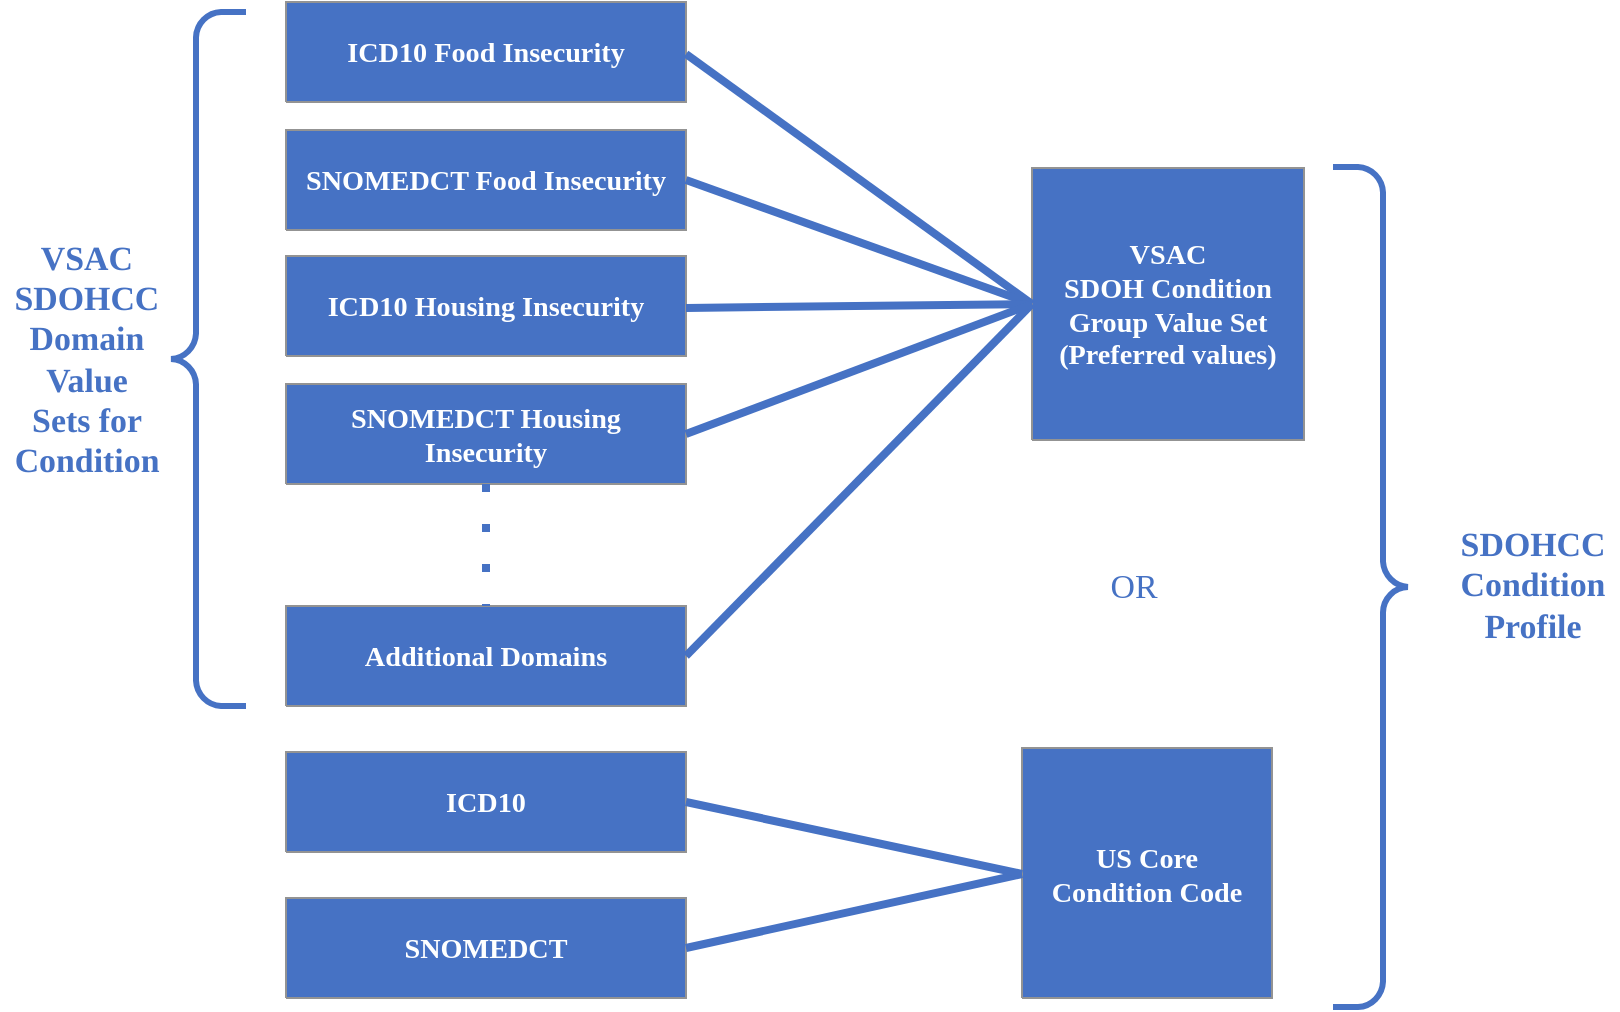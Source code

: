 <mxfile version="19.0.1" type="device"><diagram name="Page-1" id="Page-1"><mxGraphModel dx="2204" dy="969" grid="1" gridSize="10" guides="1" tooltips="1" connect="1" arrows="1" fold="1" page="1" pageScale="1" pageWidth="850" pageHeight="1100" math="0" shadow="0"><root><mxCell id="0"/><mxCell id="1" value="Connector" parent="0"/><mxCell id="2" value="&lt;div style=&quot;font-size: 1px&quot;&gt;&lt;font style=&quot;font-size:14.11px;font-family:Calibri;color:#feffff;direction:ltr;letter-spacing:0px;line-height:120%;opacity:1&quot;&gt;&lt;b&gt;ICD10 Food Insecurity&lt;br/&gt;&lt;/b&gt;&lt;/font&gt;&lt;/div&gt;" style="verticalAlign=middle;align=center;vsdxID=1;fillColor=#4672c4;gradientColor=none;shape=stencil(nZBLDoAgDERP0z3SIyjew0SURgSD+Lu9kMZoXLhwN9O+tukAlrNpJg1SzDH4QW/URgNYgZTkjA4UkwJUgGXng+6DX1zLfmoymdXo17xh5zmRJ6Q42BWCfc2oJfdAr+Yv+AP9Cb7OJ3H/2JG1HNGz/84klThPVCc=);strokeColor=#939393;points=[[0.5,1,0],[1,0.5,0],[0.5,0,0],[0,0.5,0],[0.5,0.5,0]];labelBackgroundColor=none;rounded=0;html=1;whiteSpace=wrap;" parent="1" vertex="1"><mxGeometry x="209" y="93" width="200" height="50" as="geometry"/></mxCell><mxCell id="3" value="&lt;div style=&quot;font-size: 1px&quot;&gt;&lt;font style=&quot;font-size:14.11px;font-family:Calibri;color:#feffff;direction:ltr;letter-spacing:0px;line-height:120%;opacity:1&quot;&gt;&lt;b&gt;SNOMEDCT Food Insecurity&lt;br/&gt;&lt;/b&gt;&lt;/font&gt;&lt;/div&gt;" style="verticalAlign=middle;align=center;vsdxID=2;fillColor=#4672c4;gradientColor=none;shape=stencil(nZBLDoAgDERP0z3SIyjew0SURgSD+Lu9kMZoXLhwN9O+tukAlrNpJg1SzDH4QW/URgNYgZTkjA4UkwJUgGXng+6DX1zLfmoymdXo17xh5zmRJ6Q42BWCfc2oJfdAr+Yv+AP9Cb7OJ3H/2JG1HNGz/84klThPVCc=);strokeColor=#939393;points=[[0.5,1,0],[1,0.5,0],[0.5,0,0],[0,0.5,0],[0.5,0.5,0]];labelBackgroundColor=none;rounded=0;html=1;whiteSpace=wrap;" parent="1" vertex="1"><mxGeometry x="209" y="157" width="200" height="50" as="geometry"/></mxCell><mxCell id="4" value="&lt;div style=&quot;font-size: 1px&quot;&gt;&lt;font style=&quot;font-size:14.11px;font-family:Calibri;color:#feffff;direction:ltr;letter-spacing:0px;line-height:120%;opacity:1&quot;&gt;&lt;b&gt;ICD10 Housing Insecurity&lt;br/&gt;&lt;/b&gt;&lt;/font&gt;&lt;/div&gt;" style="verticalAlign=middle;align=center;vsdxID=3;fillColor=#4672c4;gradientColor=none;shape=stencil(nZBLDoAgDERP0z3SIyjew0SURgSD+Lu9kMZoXLhwN9O+tukAlrNpJg1SzDH4QW/URgNYgZTkjA4UkwJUgGXng+6DX1zLfmoymdXo17xh5zmRJ6Q42BWCfc2oJfdAr+Yv+AP9Cb7OJ3H/2JG1HNGz/84klThPVCc=);strokeColor=#939393;points=[[0.5,1,0],[1,0.5,0],[0.5,0,0],[0,0.5,0],[0.5,0.5,0]];labelBackgroundColor=none;rounded=0;html=1;whiteSpace=wrap;" parent="1" vertex="1"><mxGeometry x="209" y="220" width="200" height="50" as="geometry"/></mxCell><mxCell id="5" value="&lt;div style=&quot;font-size: 1px&quot;&gt;&lt;font style=&quot;font-size:14.11px;font-family:Calibri;color:#feffff;direction:ltr;letter-spacing:0px;line-height:120%;opacity:1&quot;&gt;&lt;b&gt;SNOMEDCT Housing Insecurity&lt;br/&gt;&lt;/b&gt;&lt;/font&gt;&lt;/div&gt;" style="verticalAlign=middle;align=center;vsdxID=4;fillColor=#4672c4;gradientColor=none;shape=stencil(nZBLDoAgDERP0z3SIyjew0SURgSD+Lu9kMZoXLhwN9O+tukAlrNpJg1SzDH4QW/URgNYgZTkjA4UkwJUgGXng+6DX1zLfmoymdXo17xh5zmRJ6Q42BWCfc2oJfdAr+Yv+AP9Cb7OJ3H/2JG1HNGz/84klThPVCc=);strokeColor=#939393;points=[[0.5,1,0],[1,0.5,0],[0.5,0,0],[0,0.5,0],[0.5,0.5,0]];labelBackgroundColor=none;rounded=0;html=1;whiteSpace=wrap;" parent="1" vertex="1"><mxGeometry x="209" y="284" width="200" height="50" as="geometry"/></mxCell><mxCell id="6" value="&lt;div style=&quot;font-size: 1px&quot;&gt;&lt;font style=&quot;font-size:14.11px;font-family:Calibri;color:#feffff;direction:ltr;letter-spacing:0px;line-height:120%;opacity:1&quot;&gt;&lt;b&gt;Additional Domains&lt;br/&gt;&lt;/b&gt;&lt;/font&gt;&lt;/div&gt;" style="verticalAlign=middle;align=center;vsdxID=5;fillColor=#4672c4;gradientColor=none;shape=stencil(nZBLDoAgDERP0z3SIyjew0SURgSD+Lu9kMZoXLhwN9O+tukAlrNpJg1SzDH4QW/URgNYgZTkjA4UkwJUgGXng+6DX1zLfmoymdXo17xh5zmRJ6Q42BWCfc2oJfdAr+Yv+AP9Cb7OJ3H/2JG1HNGz/84klThPVCc=);strokeColor=#939393;points=[[0.5,1,0],[1,0.5,0],[0.5,0,0],[0,0.5,0],[0.5,0.5,0]];labelBackgroundColor=none;rounded=0;html=1;whiteSpace=wrap;" parent="1" vertex="1"><mxGeometry x="209" y="395" width="200" height="50" as="geometry"/></mxCell><mxCell id="7" value="&lt;div style=&quot;font-size: 1px&quot;&gt;&lt;font style=&quot;font-size:14.11px;font-family:Calibri;color:#feffff;direction:ltr;letter-spacing:0px;line-height:120%;opacity:1&quot;&gt;&lt;b&gt;VSAC&lt;br/&gt;SDOH Condition Group Value Set&lt;br/&gt;(Preferred values)&lt;br/&gt;&lt;/b&gt;&lt;/font&gt;&lt;/div&gt;" style="verticalAlign=middle;align=center;vsdxID=6;fillColor=#4672c4;gradientColor=none;shape=stencil(nZBLDoAgDERP0z3SIyjew0SURgSD+Lu9kMZoXLhwN9O+tukAlrNpJg1SzDH4QW/URgNYgZTkjA4UkwJUgGXng+6DX1zLfmoymdXo17xh5zmRJ6Q42BWCfc2oJfdAr+Yv+AP9Cb7OJ3H/2JG1HNGz/84klThPVCc=);strokeColor=#939393;points=[[0,0.5,0],[1,0.5,0],[0.5,1,0],[0.5,0,0]];labelBackgroundColor=none;rounded=0;html=1;whiteSpace=wrap;" parent="1" vertex="1"><mxGeometry x="582" y="176" width="136" height="136" as="geometry"/></mxCell><mxCell id="8" style="vsdxID=16;rotation=270;fillColor=#4672c4;gradientColor=none;shape=stencil(vVPbDoIwDP2aPbLswhSfFf9j0QmLyEiZin/vyLwVxcREfevltKenaYmct6VuDBGs9eC25mjXviRyQYSwdWnA+mARmRM53zgwBbh9vY5+o3tkb+3coe/QxTrWVwh2evSWEVjZehSoEFLDKqTggpSUTyIYrmhBUxFDNwwTqCFnF4Iu0Z1tE3Bee+tqRF5pKEwS2JJNpQuUao/GNE/hl0rSCZ1lL8lH5Ih0IEdSlSE5Cm+Hq++K4e+mY9PBdIxmKZ7u59vm49uefbptrp6Oh+PjuU2Pj/EPpzNkRtBg3L8sPuhjbviRIRS/WeZn);strokeColor=#4672c4;strokeWidth=3;flipH=1;points=[];labelBackgroundColor=none;rounded=0;html=1;whiteSpace=wrap;" parent="1" vertex="1"><mxGeometry x="535" y="373" width="420" height="25" as="geometry"/></mxCell><mxCell id="10" style="vsdxID=17;rotation=90;fillColor=#4672c4;gradientColor=none;shape=stencil(vVPbjoIwEP2aPkLaDmXx2dX/aKRCI1IyVMW/35K6rgNissm6b3M57ZlzMsNg3de6M0zy3qM7mIstfc3gk0lp29qg9SFisGGw3js0FbpTW8a80yNyjI7uPP4wxHd8fCH59THbRmBj20WgIkiNu9DCGxLSAiIYv9EyzWQs3TG5Ih8KfiMYEj3YPkHntbeuJeSNxsokgS3ZN7oirf5iTDcrP1WS5Sk8J1+Q87GayBFpIYgcRd0R6m/FiJdmZzOzlaLTvd1tsez26rduFzM5HIic+/B0F/9hc6bMBBqCnyOL9/nYmx5kKMVjhs0X);strokeColor=#4672c4;strokeWidth=3;flipH=1;points=[];labelBackgroundColor=none;rounded=0;html=1;whiteSpace=wrap;" parent="1" vertex="1"><mxGeometry x="3" y="259" width="347" height="25" as="geometry"/></mxCell><mxCell id="11" value="&lt;div style=&quot;font-size: 1px&quot;&gt;&lt;font style=&quot;font-size:16.93px;font-family:Calibri;color:#4672c4;direction:ltr;letter-spacing:0px;line-height:120%;opacity:1&quot;&gt;&lt;b&gt;VSAC&lt;br/&gt;SDOHCC&lt;br/&gt;Domain&lt;br/&gt;Value&lt;br/&gt;Sets for &lt;br/&gt;Condition&lt;br/&gt;&lt;/b&gt;&lt;/font&gt;&lt;/div&gt;" style="text;vsdxID=17;rotation=359.95;fillColor=none;gradientColor=none;strokeColor=none;strokeWidth=3;flipH=1;points=[];labelBackgroundColor=none;rounded=0;html=1;whiteSpace=wrap;verticalAlign=middle;align=center;;html=1;" parent="10" vertex="1"><mxGeometry x="64" y="-54" width="84.67" height="133.21" as="geometry"/></mxCell><mxCell id="12" value="&lt;div style=&quot;font-size: 1px&quot;&gt;&lt;font style=&quot;font-size:14.11px;font-family:Calibri;color:#feffff;direction:ltr;letter-spacing:0px;line-height:120%;opacity:1&quot;&gt;&lt;b&gt;ICD10&lt;br/&gt;&lt;/b&gt;&lt;/font&gt;&lt;/div&gt;" style="verticalAlign=middle;align=center;vsdxID=18;fillColor=#4672c4;gradientColor=none;shape=stencil(nZBLDoAgDERP0z3SIyjew0SURgSD+Lu9kMZoXLhwN9O+tukAlrNpJg1SzDH4QW/URgNYgZTkjA4UkwJUgGXng+6DX1zLfmoymdXo17xh5zmRJ6Q42BWCfc2oJfdAr+Yv+AP9Cb7OJ3H/2JG1HNGz/84klThPVCc=);strokeColor=#939393;points=[[0.5,1,0],[1,0.5,0],[0.5,0,0],[0,0.5,0],[0.5,0.5,0]];labelBackgroundColor=none;rounded=0;html=1;whiteSpace=wrap;" parent="1" vertex="1"><mxGeometry x="209" y="468" width="200" height="50" as="geometry"/></mxCell><mxCell id="13" value="&lt;div style=&quot;font-size: 1px&quot;&gt;&lt;font style=&quot;font-size:14.11px;font-family:Calibri;color:#feffff;direction:ltr;letter-spacing:0px;line-height:120%;opacity:1&quot;&gt;&lt;b&gt;SNOMEDCT&lt;br/&gt;&lt;/b&gt;&lt;/font&gt;&lt;/div&gt;" style="verticalAlign=middle;align=center;vsdxID=19;fillColor=#4672c4;gradientColor=none;shape=stencil(nZBLDoAgDERP0z3SIyjew0SURgSD+Lu9kMZoXLhwN9O+tukAlrNpJg1SzDH4QW/URgNYgZTkjA4UkwJUgGXng+6DX1zLfmoymdXo17xh5zmRJ6Q42BWCfc2oJfdAr+Yv+AP9Cb7OJ3H/2JG1HNGz/84klThPVCc=);strokeColor=#939393;points=[[0.5,1,0],[1,0.5,0],[0.5,0,0],[0,0.5,0],[0.5,0.5,0]];labelBackgroundColor=none;rounded=0;html=1;whiteSpace=wrap;" parent="1" vertex="1"><mxGeometry x="209" y="541" width="200" height="50" as="geometry"/></mxCell><mxCell id="14" value="&lt;div style=&quot;font-size: 1px&quot;&gt;&lt;font style=&quot;font-size:14.11px;font-family:Calibri;color:#feffff;direction:ltr;letter-spacing:0px;line-height:120%;opacity:1&quot;&gt;&lt;b&gt;US Core &lt;br/&gt;Condition Code&lt;br/&gt;&lt;/b&gt;&lt;/font&gt;&lt;/div&gt;" style="verticalAlign=middle;align=center;vsdxID=22;fillColor=#4672c4;gradientColor=none;shape=stencil(nZBLDoAgDERP0z3SIyjew0SURgSD+Lu9kMZoXLhwN9O+tukAlrNpJg1SzDH4QW/URgNYgZTkjA4UkwJUgGXng+6DX1zLfmoymdXo17xh5zmRJ6Q42BWCfc2oJfdAr+Yv+AP9Cb7OJ3H/2JG1HNGz/84klThPVCc=);strokeColor=#939393;points=[[0,0.5,0],[1,0.5,0],[0.5,1,0],[0.5,0,0]];labelBackgroundColor=none;rounded=0;html=1;whiteSpace=wrap;" parent="1" vertex="1"><mxGeometry x="577" y="466" width="125" height="125" as="geometry"/></mxCell><mxCell id="15" value="&lt;div style=&quot;font-size: 1px&quot;&gt;&lt;font style=&quot;font-size:16.93px;font-family:Calibri;color:#4672c4;direction:ltr;letter-spacing:0px;line-height:120%;opacity:1&quot;&gt;OR&lt;br/&gt;&lt;/font&gt;&lt;/div&gt;" style="verticalAlign=middle;align=center;vsdxID=23;fillColor=none;gradientColor=none;shape=stencil(nZBLDoAgDERP0z3SIyjew0SURgSD+Lu9kMZoXLhwN9O+tukAlrNpJg1SzDH4QW/URgNYgZTkjA4UkwJUgGXng+6DX1zLfmoymdXo17xh5zmRJ6Q42BWCfc2oJfdAr+Yv+AP9Cb7OJ3H/2JG1HNGz/84klThPVCc=);strokeColor=none;points=[];labelBackgroundColor=none;rounded=0;html=1;whiteSpace=wrap;" parent="1" vertex="1"><mxGeometry x="526" y="372" width="214" height="28" as="geometry"/></mxCell><mxCell id="16" style="vsdxID=15;edgeStyle=none;dashed=1;dashPattern=1.00 4.00;startArrow=none;endArrow=none;startSize=5;endSize=5;strokeWidth=4;strokeColor=#4672c4;spacingTop=0;spacingBottom=0;spacingLeft=0;spacingRight=0;verticalAlign=middle;html=1;labelBackgroundColor=#ffffff;rounded=0;exitX=0.5;exitY=1;exitDx=0;exitDy=0;exitPerimeter=0;entryX=0.5;entryY=0;entryDx=0;entryDy=0;entryPerimeter=0;" parent="1" source="5" target="6" edge="1"><mxGeometry relative="1" as="geometry"><mxPoint x="12" as="offset"/><Array as="points"/></mxGeometry></mxCell><mxCell id="17" style="vsdxID=14;edgeStyle=none;startArrow=none;endArrow=none;startSize=5;endSize=5;strokeWidth=4;strokeColor=#4672c4;spacingTop=0;spacingBottom=0;spacingLeft=0;spacingRight=0;verticalAlign=middle;html=1;labelBackgroundColor=#ffffff;rounded=0;exitX=1;exitY=0.5;exitDx=0;exitDy=0;exitPerimeter=0;entryX=0;entryY=0.5;entryDx=0;entryDy=0;entryPerimeter=0;" parent="1" source="6" target="7" edge="1"><mxGeometry relative="1" as="geometry"><mxPoint y="-1" as="offset"/><Array as="points"/></mxGeometry></mxCell><mxCell id="18" style="vsdxID=7;edgeStyle=none;startArrow=none;endArrow=none;startSize=5;endSize=5;strokeWidth=4;strokeColor=#4672c4;spacingTop=0;spacingBottom=0;spacingLeft=0;spacingRight=0;verticalAlign=middle;html=1;labelBackgroundColor=#ffffff;rounded=0;exitX=1;exitY=0.52;exitDx=0;exitDy=0;exitPerimeter=0;entryX=0;entryY=0.5;entryDx=0;entryDy=0;entryPerimeter=0;" parent="1" source="2" target="7" edge="1"><mxGeometry relative="1" as="geometry"><mxPoint x="-1" y="-1" as="offset"/><Array as="points"/></mxGeometry></mxCell><mxCell id="19" style="vsdxID=11;edgeStyle=none;startArrow=none;endArrow=none;startSize=5;endSize=5;strokeWidth=4;strokeColor=#4672c4;spacingTop=0;spacingBottom=0;spacingLeft=0;spacingRight=0;verticalAlign=middle;html=1;labelBackgroundColor=#ffffff;rounded=0;exitX=1;exitY=0.5;exitDx=0;exitDy=0;exitPerimeter=0;entryX=0;entryY=0.5;entryDx=0;entryDy=0;entryPerimeter=0;" parent="1" source="3" target="7" edge="1"><mxGeometry relative="1" as="geometry"><mxPoint x="-1" y="-1" as="offset"/><Array as="points"/></mxGeometry></mxCell><mxCell id="20" style="vsdxID=12;edgeStyle=none;startArrow=none;endArrow=none;startSize=5;endSize=5;strokeWidth=4;strokeColor=#4672c4;spacingTop=0;spacingBottom=0;spacingLeft=0;spacingRight=0;verticalAlign=middle;html=1;labelBackgroundColor=#ffffff;rounded=0;exitX=1;exitY=0.52;exitDx=0;exitDy=0;exitPerimeter=0;entryX=0;entryY=0.5;entryDx=0;entryDy=0;entryPerimeter=0;" parent="1" source="4" target="7" edge="1"><mxGeometry relative="1" as="geometry"><mxPoint x="-1" as="offset"/><Array as="points"/></mxGeometry></mxCell><mxCell id="21" style="vsdxID=13;edgeStyle=none;startArrow=none;endArrow=none;startSize=5;endSize=5;strokeWidth=4;strokeColor=#4672c4;spacingTop=0;spacingBottom=0;spacingLeft=0;spacingRight=0;verticalAlign=middle;html=1;labelBackgroundColor=#ffffff;rounded=0;exitX=1;exitY=0.5;exitDx=0;exitDy=0;exitPerimeter=0;entryX=0;entryY=0.5;entryDx=0;entryDy=0;entryPerimeter=0;" parent="1" source="5" target="7" edge="1"><mxGeometry relative="1" as="geometry"><mxPoint y="-1" as="offset"/><Array as="points"/></mxGeometry></mxCell><mxCell id="22" style="vsdxID=21;edgeStyle=none;startArrow=none;endArrow=none;startSize=5;endSize=5;strokeWidth=4;strokeColor=#4672c4;spacingTop=0;spacingBottom=0;spacingLeft=0;spacingRight=0;verticalAlign=middle;html=1;labelBackgroundColor=#ffffff;rounded=0;exitX=1;exitY=0.5;exitDx=0;exitDy=0;exitPerimeter=0;entryX=0;entryY=0.504;entryDx=0;entryDy=0;entryPerimeter=0;" parent="1" source="13" target="14" edge="1"><mxGeometry relative="1" as="geometry"><mxPoint x="-1" as="offset"/><Array as="points"/></mxGeometry></mxCell><mxCell id="23" style="vsdxID=20;edgeStyle=none;startArrow=none;endArrow=none;startSize=5;endSize=5;strokeWidth=4;strokeColor=#4672c4;spacingTop=0;spacingBottom=0;spacingLeft=0;spacingRight=0;verticalAlign=middle;html=1;labelBackgroundColor=#ffffff;rounded=0;exitX=1;exitY=0.5;exitDx=0;exitDy=0;exitPerimeter=0;entryX=0;entryY=0.504;entryDx=0;entryDy=0;entryPerimeter=0;" parent="1" source="12" target="14" edge="1"><mxGeometry relative="1" as="geometry"><mxPoint x="-1" y="-1" as="offset"/><Array as="points"/></mxGeometry></mxCell><mxCell id="9" value="&lt;div style=&quot;font-size: 1px&quot;&gt;&lt;font style=&quot;font-size:16.93px;font-family:Calibri;color:#4672c4;direction:ltr;letter-spacing:0px;line-height:120%;opacity:1&quot;&gt;&lt;b&gt;SDOHCC Condition Profile&lt;br/&gt;&lt;/b&gt;&lt;/font&gt;&lt;/div&gt;" style="text;vsdxID=16;rotation=0.05;fillColor=none;gradientColor=none;strokeColor=none;strokeWidth=3;flipH=1;points=[];labelBackgroundColor=none;rounded=0;html=1;whiteSpace=wrap;verticalAlign=middle;align=center;;html=1;" parent="1" vertex="1"><mxGeometry x="790" y="349.37" width="84.67" height="72.25" as="geometry"/></mxCell></root></mxGraphModel></diagram></mxfile>